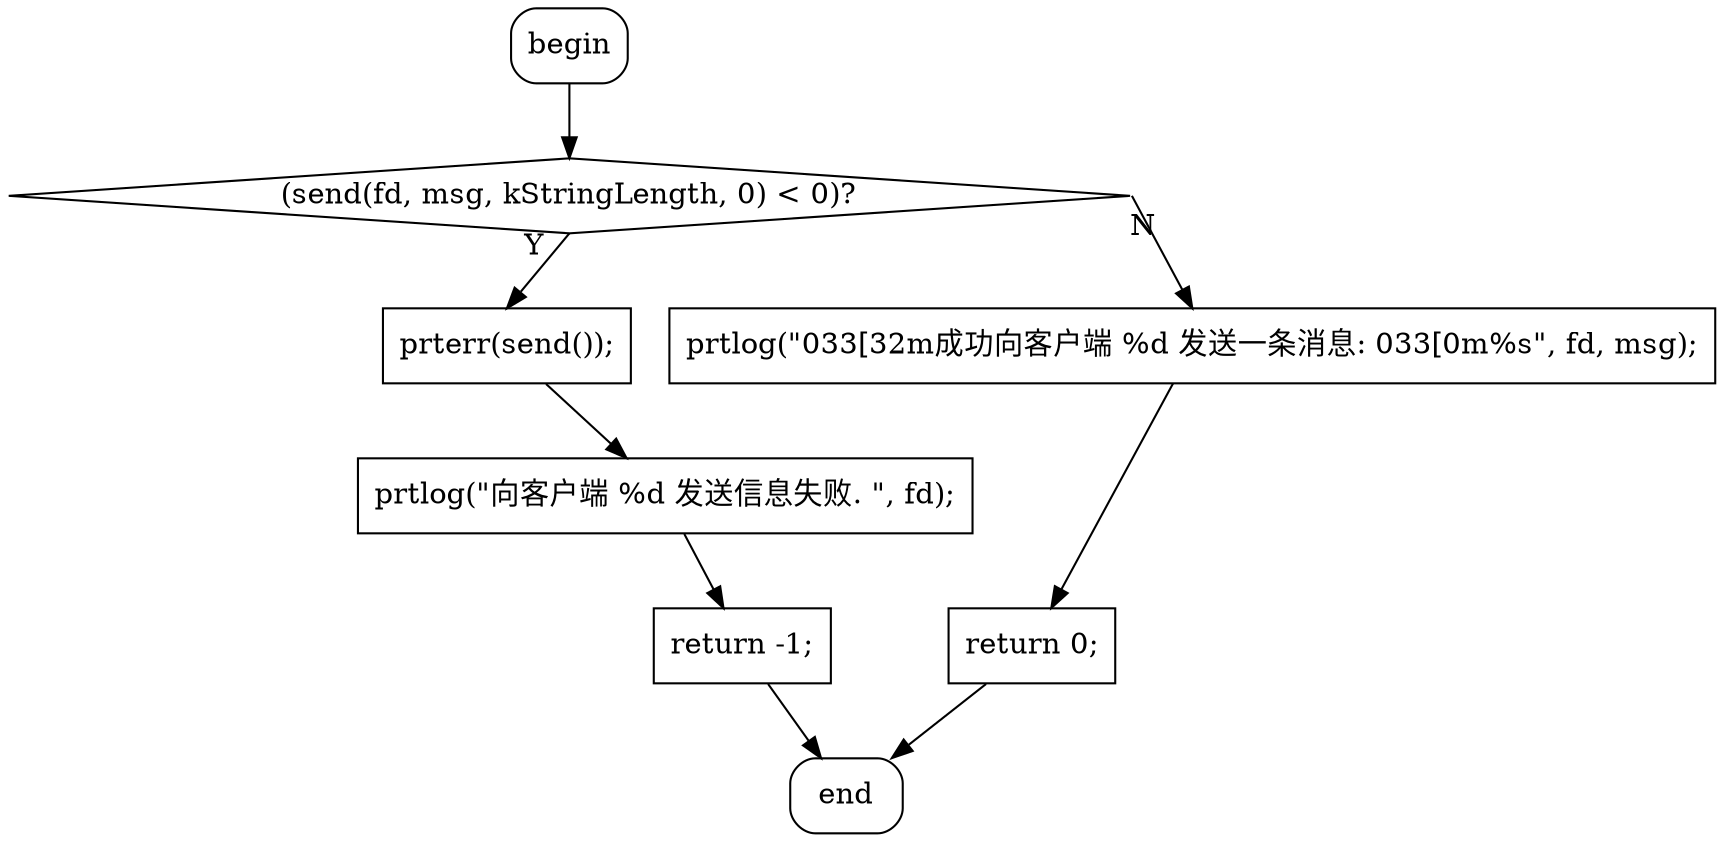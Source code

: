 digraph {
graph [splines=polyline];
D0 [shape=box, style=rounded, label="begin"];
{rank = sink; D1 [shape=box, style=rounded, label="end"];}
D4 [shape=diamond, label="(send(fd, msg, kStringLength, 0) < 0)?"];
D9 [shape=box, label="prterr(send());"];
D11 [shape=box, label="prtlog(\"向客户端 %d 发送信息失败. \", fd);"];
D13 [shape=box, label="return -1;"];
D15 [shape=box, label="prtlog(\"\033[32m成功向客户端 %d 发送一条消息: \033[0m%s\", fd, msg);"];
D17 [shape=box, label="return 0;"];
D4:e -> D15:n [xlabel=N];
D4:s -> D9:n [xlabel=Y];
D11 -> D13;
D15 -> D17;
D13 -> D1;
D9 -> D11;
D17 -> D1;
D0 -> D4;
}
